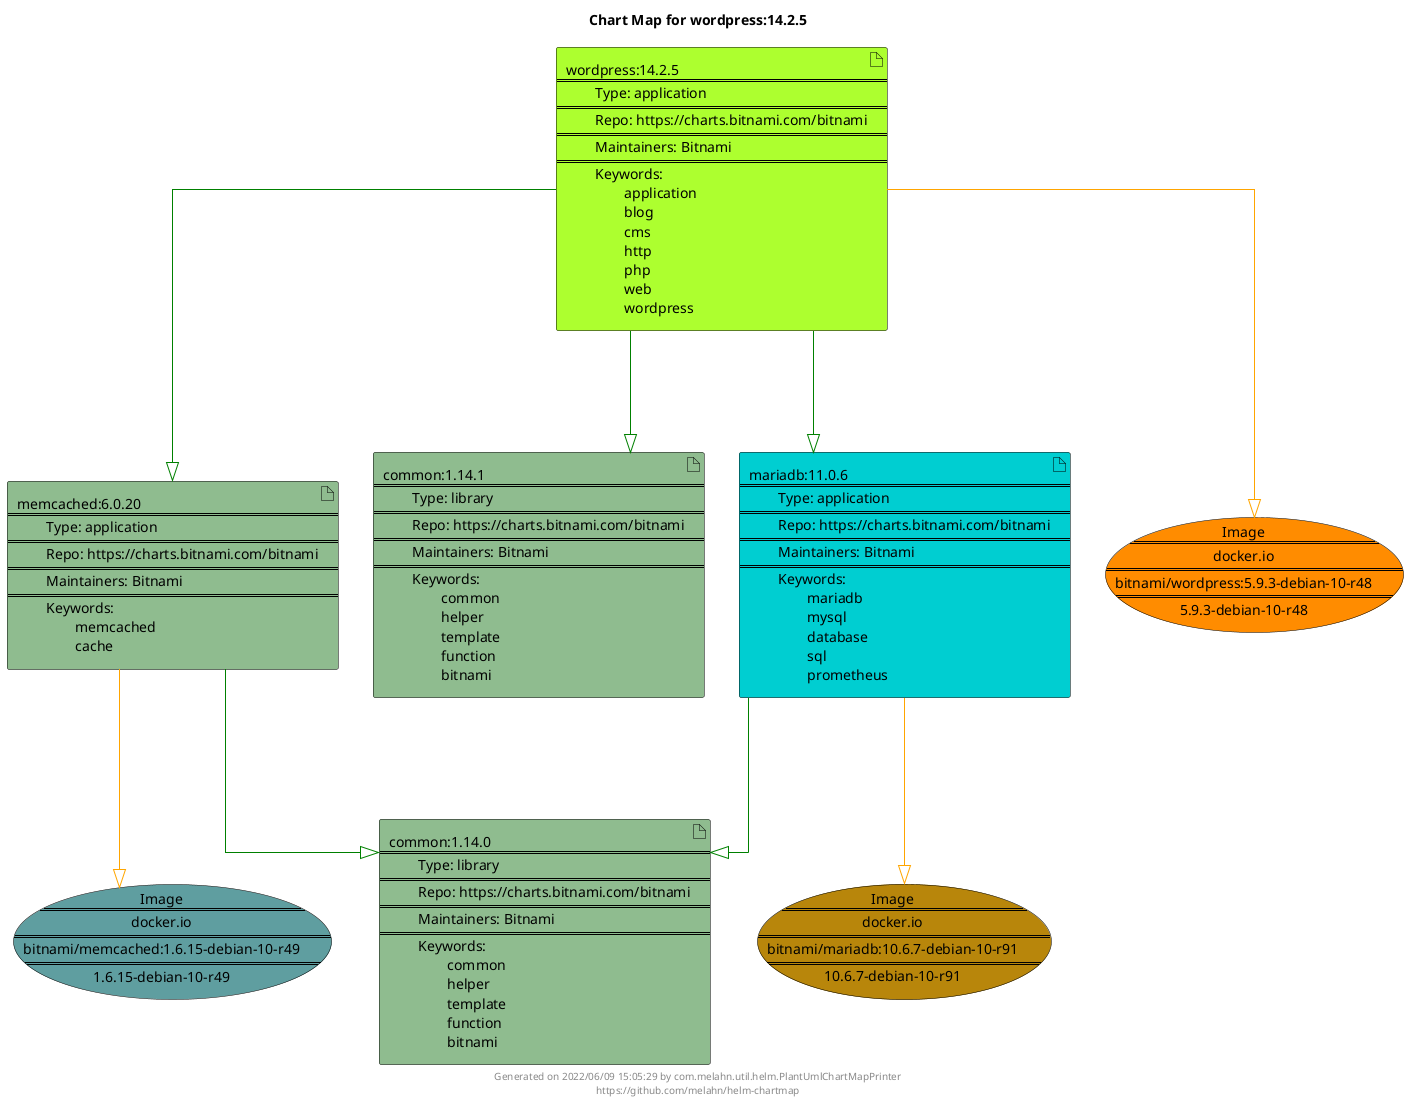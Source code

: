 @startuml
skinparam linetype ortho
skinparam backgroundColor white
skinparam usecaseBorderColor black
skinparam usecaseArrowColor LightSlateGray
skinparam artifactBorderColor black
skinparam artifactArrowColor LightSlateGray

title Chart Map for wordpress:14.2.5

'There are 5 referenced Helm Charts
artifact "memcached:6.0.20\n====\n\tType: application\n====\n\tRepo: https://charts.bitnami.com/bitnami\n====\n\tMaintainers: Bitnami\n====\n\tKeywords: \n\t\tmemcached\n\t\tcache" as memcached_6_0_20 #DarkSeaGreen
artifact "common:1.14.0\n====\n\tType: library\n====\n\tRepo: https://charts.bitnami.com/bitnami\n====\n\tMaintainers: Bitnami\n====\n\tKeywords: \n\t\tcommon\n\t\thelper\n\t\ttemplate\n\t\tfunction\n\t\tbitnami" as common_1_14_0 #DarkSeaGreen
artifact "wordpress:14.2.5\n====\n\tType: application\n====\n\tRepo: https://charts.bitnami.com/bitnami\n====\n\tMaintainers: Bitnami\n====\n\tKeywords: \n\t\tapplication\n\t\tblog\n\t\tcms\n\t\thttp\n\t\tphp\n\t\tweb\n\t\twordpress" as wordpress_14_2_5 #GreenYellow
artifact "common:1.14.1\n====\n\tType: library\n====\n\tRepo: https://charts.bitnami.com/bitnami\n====\n\tMaintainers: Bitnami\n====\n\tKeywords: \n\t\tcommon\n\t\thelper\n\t\ttemplate\n\t\tfunction\n\t\tbitnami" as common_1_14_1 #DarkSeaGreen
artifact "mariadb:11.0.6\n====\n\tType: application\n====\n\tRepo: https://charts.bitnami.com/bitnami\n====\n\tMaintainers: Bitnami\n====\n\tKeywords: \n\t\tmariadb\n\t\tmysql\n\t\tdatabase\n\t\tsql\n\t\tprometheus" as mariadb_11_0_6 #DarkTurquoise

'There are 3 referenced Docker Images
usecase "Image\n====\ndocker.io\n====\nbitnami/mariadb:10.6.7-debian-10-r91\n====\n10.6.7-debian-10-r91" as docker_io_bitnami_mariadb_10_6_7_debian_10_r91 #DarkGoldenRod
usecase "Image\n====\ndocker.io\n====\nbitnami/wordpress:5.9.3-debian-10-r48\n====\n5.9.3-debian-10-r48" as docker_io_bitnami_wordpress_5_9_3_debian_10_r48 #Darkorange
usecase "Image\n====\ndocker.io\n====\nbitnami/memcached:1.6.15-debian-10-r49\n====\n1.6.15-debian-10-r49" as docker_io_bitnami_memcached_1_6_15_debian_10_r49 #CadetBlue

'Chart Dependencies
wordpress_14_2_5--[#green]-|>memcached_6_0_20
memcached_6_0_20--[#green]-|>common_1_14_0
wordpress_14_2_5--[#green]-|>mariadb_11_0_6
mariadb_11_0_6--[#green]-|>common_1_14_0
wordpress_14_2_5--[#green]-|>common_1_14_1
memcached_6_0_20--[#orange]-|>docker_io_bitnami_memcached_1_6_15_debian_10_r49
wordpress_14_2_5--[#orange]-|>docker_io_bitnami_wordpress_5_9_3_debian_10_r48
mariadb_11_0_6--[#orange]-|>docker_io_bitnami_mariadb_10_6_7_debian_10_r91

center footer Generated on 2022/06/09 15:05:29 by com.melahn.util.helm.PlantUmlChartMapPrinter\nhttps://github.com/melahn/helm-chartmap
@enduml

